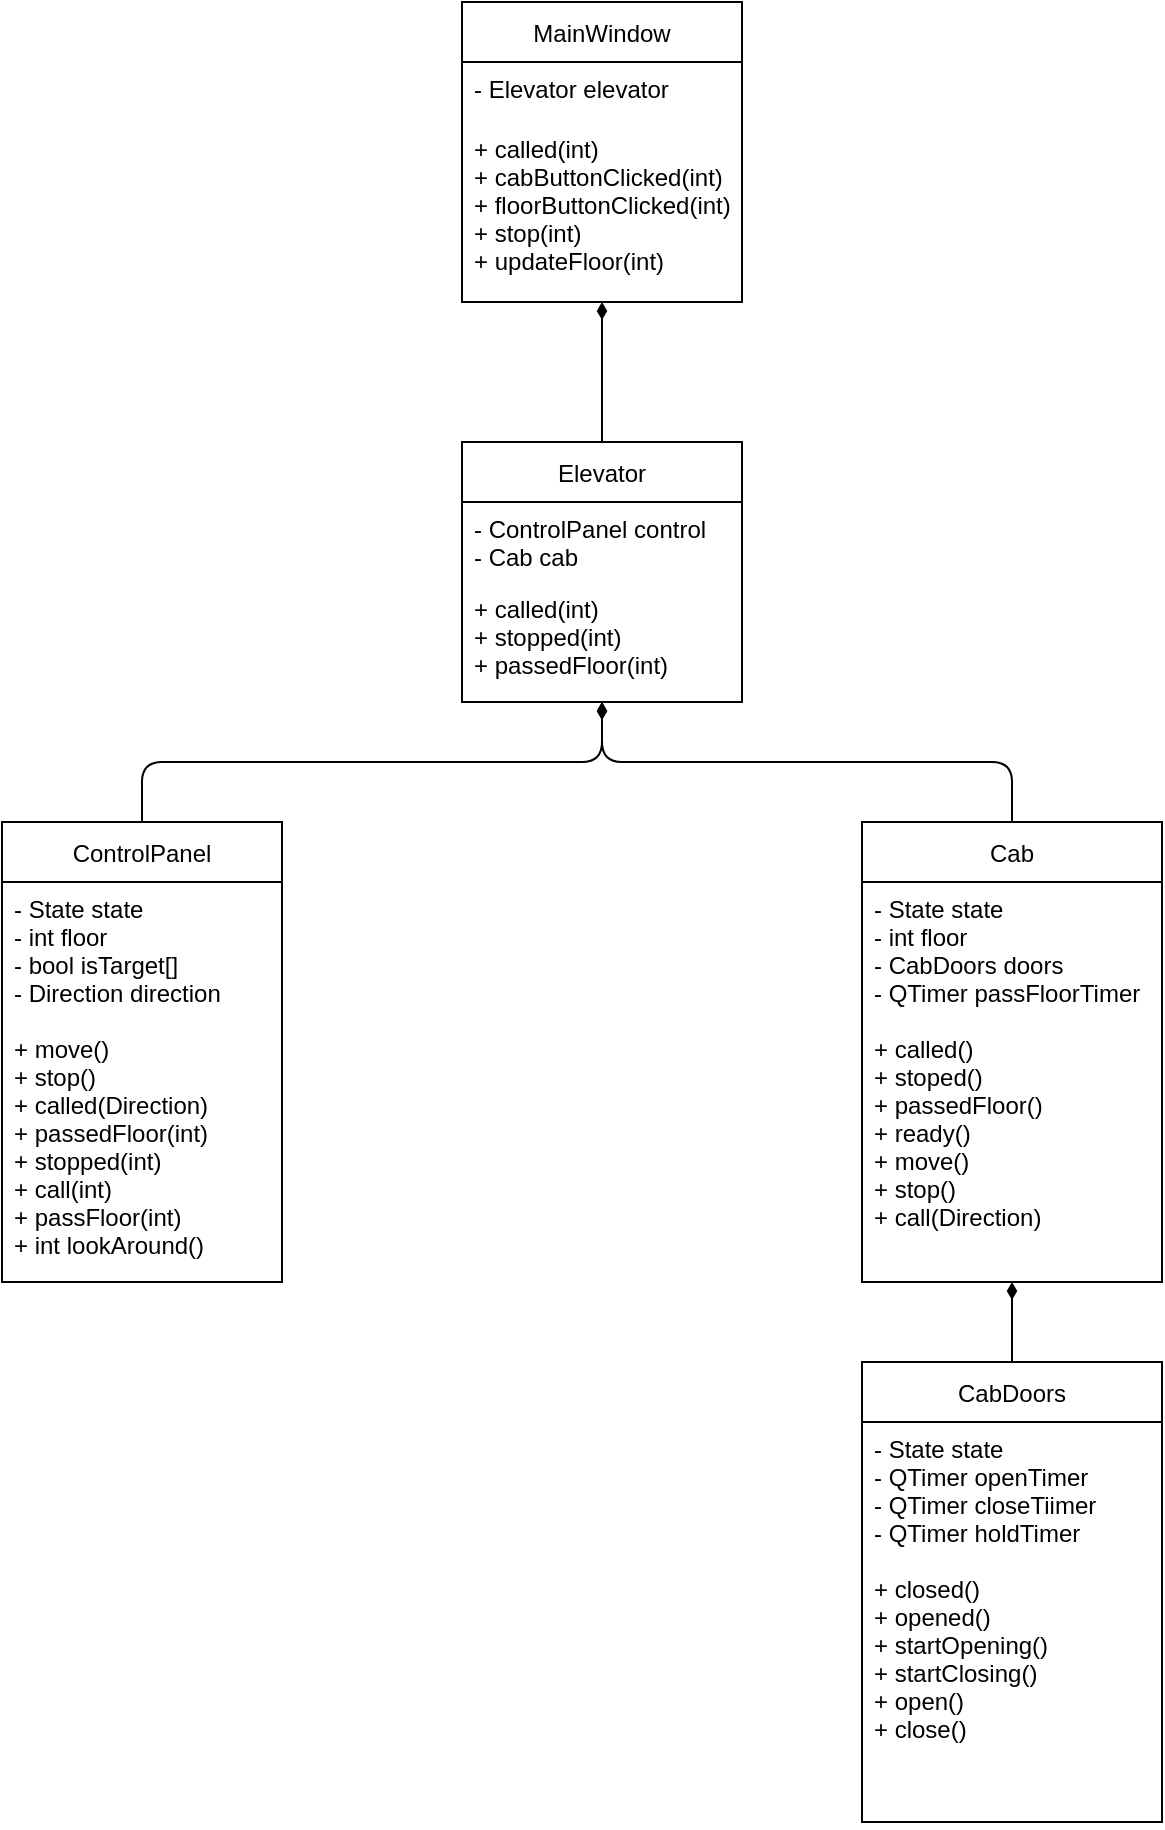 <mxfile>
    <diagram id="3vu7Y3WEXgKdb7lhdkmw" name="Page-1">
        <mxGraphModel dx="786" dy="468" grid="1" gridSize="10" guides="1" tooltips="1" connect="1" arrows="1" fold="1" page="1" pageScale="1" pageWidth="850" pageHeight="1100" math="0" shadow="0">
            <root>
                <mxCell id="0"/>
                <mxCell id="1" parent="0"/>
                <mxCell id="3" value="MainWindow" style="swimlane;fontStyle=0;childLayout=stackLayout;horizontal=1;startSize=30;fillColor=none;horizontalStack=0;resizeParent=1;resizeParentMax=0;resizeLast=0;collapsible=1;marginBottom=0;" vertex="1" parent="1">
                    <mxGeometry x="300" y="150" width="140" height="150" as="geometry"/>
                </mxCell>
                <mxCell id="6" value="- Elevator elevator" style="text;strokeColor=none;fillColor=none;align=left;verticalAlign=top;spacingLeft=4;spacingRight=4;overflow=hidden;rotatable=0;points=[[0,0.5],[1,0.5]];portConstraint=eastwest;" vertex="1" parent="3">
                    <mxGeometry y="30" width="140" height="30" as="geometry"/>
                </mxCell>
                <mxCell id="7" value="+ called(int)&#10;+ cabButtonClicked(int)&#10;+ floorButtonClicked(int)&#10;+ stop(int)&#10;+ updateFloor(int)" style="text;strokeColor=none;fillColor=none;align=left;verticalAlign=top;spacingLeft=4;spacingRight=4;overflow=hidden;rotatable=0;points=[[0,0.5],[1,0.5]];portConstraint=eastwest;" vertex="1" parent="3">
                    <mxGeometry y="60" width="140" height="90" as="geometry"/>
                </mxCell>
                <mxCell id="11" style="edgeStyle=none;html=1;exitX=0.5;exitY=0;exitDx=0;exitDy=0;endArrow=diamondThin;endFill=1;" edge="1" parent="1" source="8" target="7">
                    <mxGeometry relative="1" as="geometry"/>
                </mxCell>
                <mxCell id="8" value="Elevator" style="swimlane;fontStyle=0;childLayout=stackLayout;horizontal=1;startSize=30;fillColor=none;horizontalStack=0;resizeParent=1;resizeParentMax=0;resizeLast=0;collapsible=1;marginBottom=0;" vertex="1" parent="1">
                    <mxGeometry x="300" y="370" width="140" height="130" as="geometry"/>
                </mxCell>
                <mxCell id="9" value="- ControlPanel control&#10;- Cab cab" style="text;strokeColor=none;fillColor=none;align=left;verticalAlign=top;spacingLeft=4;spacingRight=4;overflow=hidden;rotatable=0;points=[[0,0.5],[1,0.5]];portConstraint=eastwest;" vertex="1" parent="8">
                    <mxGeometry y="30" width="140" height="40" as="geometry"/>
                </mxCell>
                <mxCell id="10" value="+ called(int)&#10;+ stopped(int)&#10;+ passedFloor(int)" style="text;strokeColor=none;fillColor=none;align=left;verticalAlign=top;spacingLeft=4;spacingRight=4;overflow=hidden;rotatable=0;points=[[0,0.5],[1,0.5]];portConstraint=eastwest;" vertex="1" parent="8">
                    <mxGeometry y="70" width="140" height="60" as="geometry"/>
                </mxCell>
                <mxCell id="15" style="edgeStyle=none;html=1;exitX=0.5;exitY=0;exitDx=0;exitDy=0;endArrow=diamondThin;endFill=1;" edge="1" parent="1" source="12" target="10">
                    <mxGeometry relative="1" as="geometry">
                        <Array as="points">
                            <mxPoint x="140" y="530"/>
                            <mxPoint x="370" y="530"/>
                        </Array>
                    </mxGeometry>
                </mxCell>
                <mxCell id="12" value="ControlPanel" style="swimlane;fontStyle=0;childLayout=stackLayout;horizontal=1;startSize=30;fillColor=none;horizontalStack=0;resizeParent=1;resizeParentMax=0;resizeLast=0;collapsible=1;marginBottom=0;" vertex="1" parent="1">
                    <mxGeometry x="70" y="560" width="140" height="230" as="geometry"/>
                </mxCell>
                <mxCell id="13" value="- State state&#10;- int floor&#10;- bool isTarget[]&#10;- Direction direction" style="text;strokeColor=none;fillColor=none;align=left;verticalAlign=top;spacingLeft=4;spacingRight=4;overflow=hidden;rotatable=0;points=[[0,0.5],[1,0.5]];portConstraint=eastwest;" vertex="1" parent="12">
                    <mxGeometry y="30" width="140" height="70" as="geometry"/>
                </mxCell>
                <mxCell id="14" value="+ move()&#10;+ stop()&#10;+ called(Direction)&#10;+ passedFloor(int)&#10;+ stopped(int)&#10;+ call(int)&#10;+ passFloor(int)&#10;+ int lookAround()" style="text;strokeColor=none;fillColor=none;align=left;verticalAlign=top;spacingLeft=4;spacingRight=4;overflow=hidden;rotatable=0;points=[[0,0.5],[1,0.5]];portConstraint=eastwest;" vertex="1" parent="12">
                    <mxGeometry y="100" width="140" height="130" as="geometry"/>
                </mxCell>
                <mxCell id="19" style="edgeStyle=none;html=1;endArrow=diamondThin;endFill=1;" edge="1" parent="1" source="16" target="10">
                    <mxGeometry relative="1" as="geometry">
                        <Array as="points">
                            <mxPoint x="575" y="530"/>
                            <mxPoint x="370" y="530"/>
                        </Array>
                    </mxGeometry>
                </mxCell>
                <mxCell id="16" value="Cab" style="swimlane;fontStyle=0;childLayout=stackLayout;horizontal=1;startSize=30;fillColor=none;horizontalStack=0;resizeParent=1;resizeParentMax=0;resizeLast=0;collapsible=1;marginBottom=0;" vertex="1" parent="1">
                    <mxGeometry x="500" y="560" width="150" height="230" as="geometry"/>
                </mxCell>
                <mxCell id="17" value="- State state&#10;- int floor&#10;- CabDoors doors&#10;- QTimer passFloorTimer" style="text;strokeColor=none;fillColor=none;align=left;verticalAlign=top;spacingLeft=4;spacingRight=4;overflow=hidden;rotatable=0;points=[[0,0.5],[1,0.5]];portConstraint=eastwest;" vertex="1" parent="16">
                    <mxGeometry y="30" width="150" height="70" as="geometry"/>
                </mxCell>
                <mxCell id="18" value="+ called()&#10;+ stoped()&#10;+ passedFloor()&#10;+ ready()&#10;+ move()&#10;+ stop()&#10;+ call(Direction)" style="text;strokeColor=none;fillColor=none;align=left;verticalAlign=top;spacingLeft=4;spacingRight=4;overflow=hidden;rotatable=0;points=[[0,0.5],[1,0.5]];portConstraint=eastwest;" vertex="1" parent="16">
                    <mxGeometry y="100" width="150" height="130" as="geometry"/>
                </mxCell>
                <mxCell id="23" style="edgeStyle=none;html=1;exitX=0.5;exitY=0;exitDx=0;exitDy=0;endArrow=diamondThin;endFill=1;" edge="1" parent="1" source="20" target="18">
                    <mxGeometry relative="1" as="geometry"/>
                </mxCell>
                <mxCell id="20" value="CabDoors" style="swimlane;fontStyle=0;childLayout=stackLayout;horizontal=1;startSize=30;fillColor=none;horizontalStack=0;resizeParent=1;resizeParentMax=0;resizeLast=0;collapsible=1;marginBottom=0;" vertex="1" parent="1">
                    <mxGeometry x="500" y="830" width="150" height="230" as="geometry"/>
                </mxCell>
                <mxCell id="21" value="- State state&#10;- QTimer openTimer&#10;- QTimer closeTiimer&#10;- QTimer holdTimer" style="text;strokeColor=none;fillColor=none;align=left;verticalAlign=top;spacingLeft=4;spacingRight=4;overflow=hidden;rotatable=0;points=[[0,0.5],[1,0.5]];portConstraint=eastwest;" vertex="1" parent="20">
                    <mxGeometry y="30" width="150" height="70" as="geometry"/>
                </mxCell>
                <mxCell id="22" value="+ closed()&#10;+ opened()&#10;+ startOpening()&#10;+ startClosing()&#10;+ open()&#10;+ close()&#10;" style="text;strokeColor=none;fillColor=none;align=left;verticalAlign=top;spacingLeft=4;spacingRight=4;overflow=hidden;rotatable=0;points=[[0,0.5],[1,0.5]];portConstraint=eastwest;" vertex="1" parent="20">
                    <mxGeometry y="100" width="150" height="130" as="geometry"/>
                </mxCell>
            </root>
        </mxGraphModel>
    </diagram>
</mxfile>